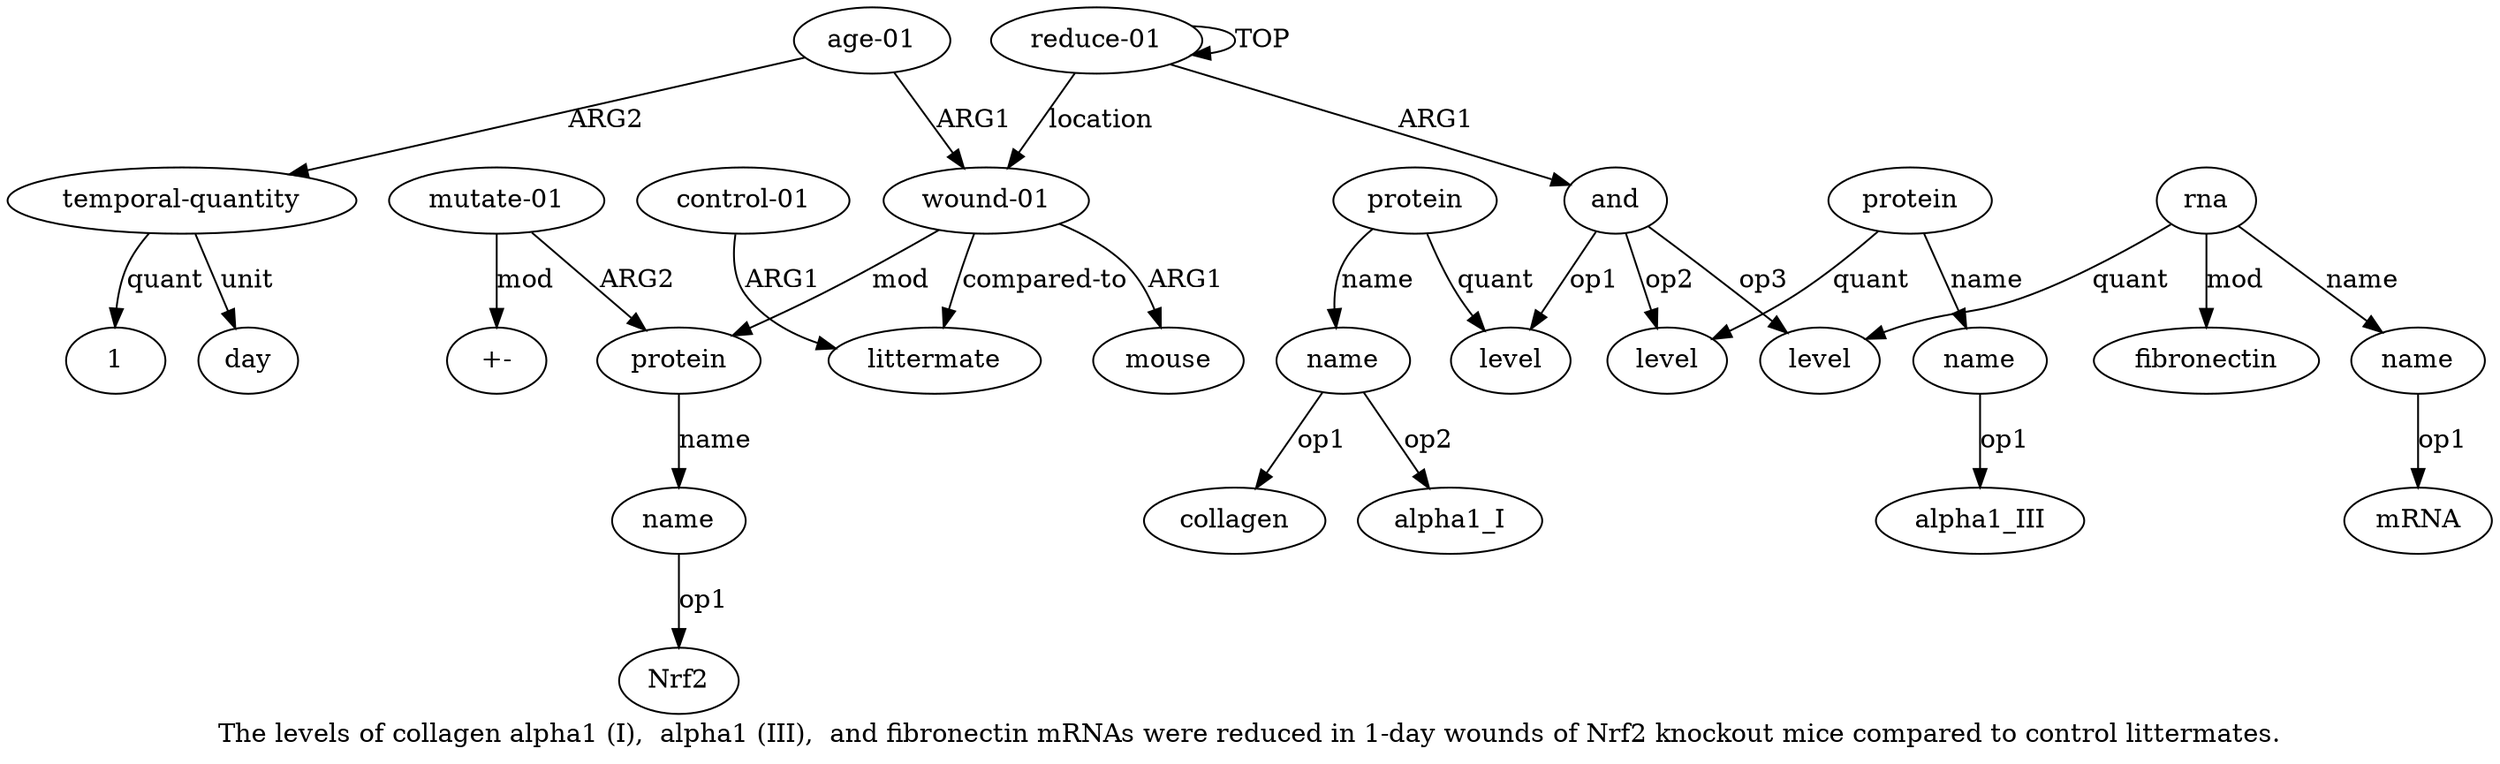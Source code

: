 digraph  {
	graph [label="The levels of collagen alpha1 (I),  alpha1 (III),  and fibronectin mRNAs were reduced in 1-day wounds of Nrf2 knockout mice compared \
to control littermates."];
	node [label="\N"];
	a20	 [color=black,
		gold_ind=20,
		gold_label=littermate,
		label=littermate,
		test_ind=20,
		test_label=littermate];
	a21	 [color=black,
		gold_ind=21,
		gold_label="control-01",
		label="control-01",
		test_ind=21,
		test_label="control-01"];
	a21 -> a20 [key=0,
	color=black,
	gold_label=ARG1,
	label=ARG1,
	test_label=ARG1];
"a4 collagen" [color=black,
	gold_ind=-1,
	gold_label=collagen,
	label=collagen,
	test_ind=-1,
	test_label=collagen];
"a15 Nrf2" [color=black,
	gold_ind=-1,
	gold_label=Nrf2,
	label=Nrf2,
	test_ind=-1,
	test_label=Nrf2];
"a10 mRNA" [color=black,
	gold_ind=-1,
	gold_label=mRNA,
	label=mRNA,
	test_ind=-1,
	test_label=mRNA];
a15 [color=black,
	gold_ind=15,
	gold_label=name,
	label=name,
	test_ind=15,
	test_label=name];
a15 -> "a15 Nrf2" [key=0,
color=black,
gold_label=op1,
label=op1,
test_label=op1];
a14 [color=black,
gold_ind=14,
gold_label=protein,
label=protein,
test_ind=14,
test_label=protein];
a14 -> a15 [key=0,
color=black,
gold_label=name,
label=name,
test_label=name];
a17 [color=black,
gold_ind=17,
gold_label="age-01",
label="age-01",
test_ind=17,
test_label="age-01"];
a12 [color=black,
gold_ind=12,
gold_label="wound-01",
label="wound-01",
test_ind=12,
test_label="wound-01"];
a17 -> a12 [key=0,
color=black,
gold_label=ARG1,
label=ARG1,
test_label=ARG1];
a18 [color=black,
gold_ind=18,
gold_label="temporal-quantity",
label="temporal-quantity",
test_ind=18,
test_label="temporal-quantity"];
a17 -> a18 [key=0,
color=black,
gold_label=ARG2,
label=ARG2,
test_label=ARG2];
a16 [color=black,
gold_ind=16,
gold_label="mutate-01",
label="mutate-01",
test_ind=16,
test_label="mutate-01"];
a16 -> a14 [key=0,
color=black,
gold_label=ARG2,
label=ARG2,
test_label=ARG2];
"a16 +-" [color=black,
gold_ind=-1,
gold_label="+-",
label="+-",
test_ind=-1,
test_label="+-"];
a16 -> "a16 +-" [key=0,
color=black,
gold_label=mod,
label=mod,
test_label=mod];
a11 [color=black,
gold_ind=11,
gold_label=fibronectin,
label=fibronectin,
test_ind=11,
test_label=fibronectin];
a10 [color=black,
gold_ind=10,
gold_label=name,
label=name,
test_ind=10,
test_label=name];
a10 -> "a10 mRNA" [key=0,
color=black,
gold_label=op1,
label=op1,
test_label=op1];
a13 [color=black,
gold_ind=13,
gold_label=mouse,
label=mouse,
test_ind=13,
test_label=mouse];
a12 -> a20 [key=0,
color=black,
gold_label="compared-to",
label="compared-to",
test_label="compared-to"];
a12 -> a14 [key=0,
color=black,
gold_label=mod,
label=mod,
test_label=mod];
a12 -> a13 [key=0,
color=black,
gold_label=ARG1,
label=ARG1,
test_label=ARG1];
a19 [color=black,
gold_ind=19,
gold_label=day,
label=day,
test_ind=19,
test_label=day];
a18 -> a19 [key=0,
color=black,
gold_label=unit,
label=unit,
test_label=unit];
"a18 1" [color=black,
gold_ind=-1,
gold_label=1,
label=1,
test_ind=-1,
test_label=1];
a18 -> "a18 1" [key=0,
color=black,
gold_label=quant,
label=quant,
test_label=quant];
"a4 alpha1_I" [color=black,
gold_ind=-1,
gold_label=alpha1_I,
label=alpha1_I,
test_ind=-1,
test_label=alpha1_I];
a1 [color=black,
gold_ind=1,
gold_label=and,
label=and,
test_ind=1,
test_label=and];
a2 [color=black,
gold_ind=2,
gold_label=level,
label=level,
test_ind=2,
test_label=level];
a1 -> a2 [key=0,
color=black,
gold_label=op1,
label=op1,
test_label=op1];
a5 [color=black,
gold_ind=5,
gold_label=level,
label=level,
test_ind=5,
test_label=level];
a1 -> a5 [key=0,
color=black,
gold_label=op2,
label=op2,
test_label=op2];
a8 [color=black,
gold_ind=8,
gold_label=level,
label=level,
test_ind=8,
test_label=level];
a1 -> a8 [key=0,
color=black,
gold_label=op3,
label=op3,
test_label=op3];
a0 [color=black,
gold_ind=0,
gold_label="reduce-01",
label="reduce-01",
test_ind=0,
test_label="reduce-01"];
a0 -> a12 [key=0,
color=black,
gold_label=location,
label=location,
test_label=location];
a0 -> a1 [key=0,
color=black,
gold_label=ARG1,
label=ARG1,
test_label=ARG1];
a0 -> a0 [key=0,
color=black,
gold_label=TOP,
label=TOP,
test_label=TOP];
a3 [color=black,
gold_ind=3,
gold_label=protein,
label=protein,
test_ind=3,
test_label=protein];
a3 -> a2 [key=0,
color=black,
gold_label=quant,
label=quant,
test_label=quant];
a4 [color=black,
gold_ind=4,
gold_label=name,
label=name,
test_ind=4,
test_label=name];
a3 -> a4 [key=0,
color=black,
gold_label=name,
label=name,
test_label=name];
a4 -> "a4 collagen" [key=0,
color=black,
gold_label=op1,
label=op1,
test_label=op1];
a4 -> "a4 alpha1_I" [key=0,
color=black,
gold_label=op2,
label=op2,
test_label=op2];
a7 [color=black,
gold_ind=7,
gold_label=name,
label=name,
test_ind=7,
test_label=name];
"a7 alpha1_III" [color=black,
gold_ind=-1,
gold_label=alpha1_III,
label=alpha1_III,
test_ind=-1,
test_label=alpha1_III];
a7 -> "a7 alpha1_III" [key=0,
color=black,
gold_label=op1,
label=op1,
test_label=op1];
a6 [color=black,
gold_ind=6,
gold_label=protein,
label=protein,
test_ind=6,
test_label=protein];
a6 -> a5 [key=0,
color=black,
gold_label=quant,
label=quant,
test_label=quant];
a6 -> a7 [key=0,
color=black,
gold_label=name,
label=name,
test_label=name];
a9 [color=black,
gold_ind=9,
gold_label=rna,
label=rna,
test_ind=9,
test_label=rna];
a9 -> a11 [key=0,
color=black,
gold_label=mod,
label=mod,
test_label=mod];
a9 -> a10 [key=0,
color=black,
gold_label=name,
label=name,
test_label=name];
a9 -> a8 [key=0,
color=black,
gold_label=quant,
label=quant,
test_label=quant];
}
